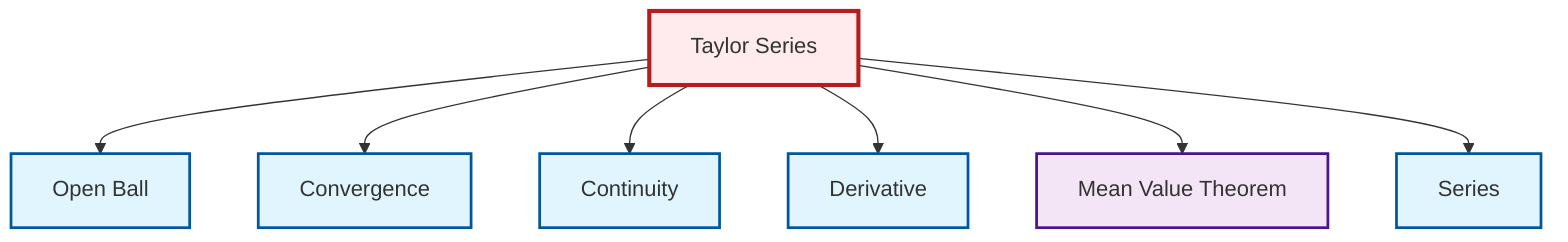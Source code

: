 graph TD
    classDef definition fill:#e1f5fe,stroke:#01579b,stroke-width:2px
    classDef theorem fill:#f3e5f5,stroke:#4a148c,stroke-width:2px
    classDef axiom fill:#fff3e0,stroke:#e65100,stroke-width:2px
    classDef example fill:#e8f5e9,stroke:#1b5e20,stroke-width:2px
    classDef current fill:#ffebee,stroke:#b71c1c,stroke-width:3px
    def-open-ball["Open Ball"]:::definition
    thm-taylor-series["Taylor Series"]:::theorem
    def-series["Series"]:::definition
    def-continuity["Continuity"]:::definition
    def-convergence["Convergence"]:::definition
    thm-mean-value["Mean Value Theorem"]:::theorem
    def-derivative["Derivative"]:::definition
    thm-taylor-series --> def-open-ball
    thm-taylor-series --> def-convergence
    thm-taylor-series --> def-continuity
    thm-taylor-series --> def-derivative
    thm-taylor-series --> thm-mean-value
    thm-taylor-series --> def-series
    class thm-taylor-series current